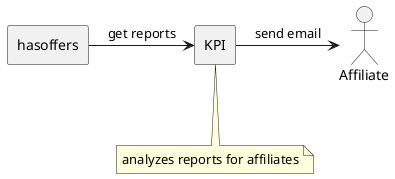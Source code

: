 @startuml

actor Affiliate
rectangle hasoffers
rectangle "KPI" as kpi

note bottom of kpi: analyzes reports for affiliates
hasoffers -> kpi: get reports
kpi -> Affiliate: send email
' kpi .. n

@enduml

